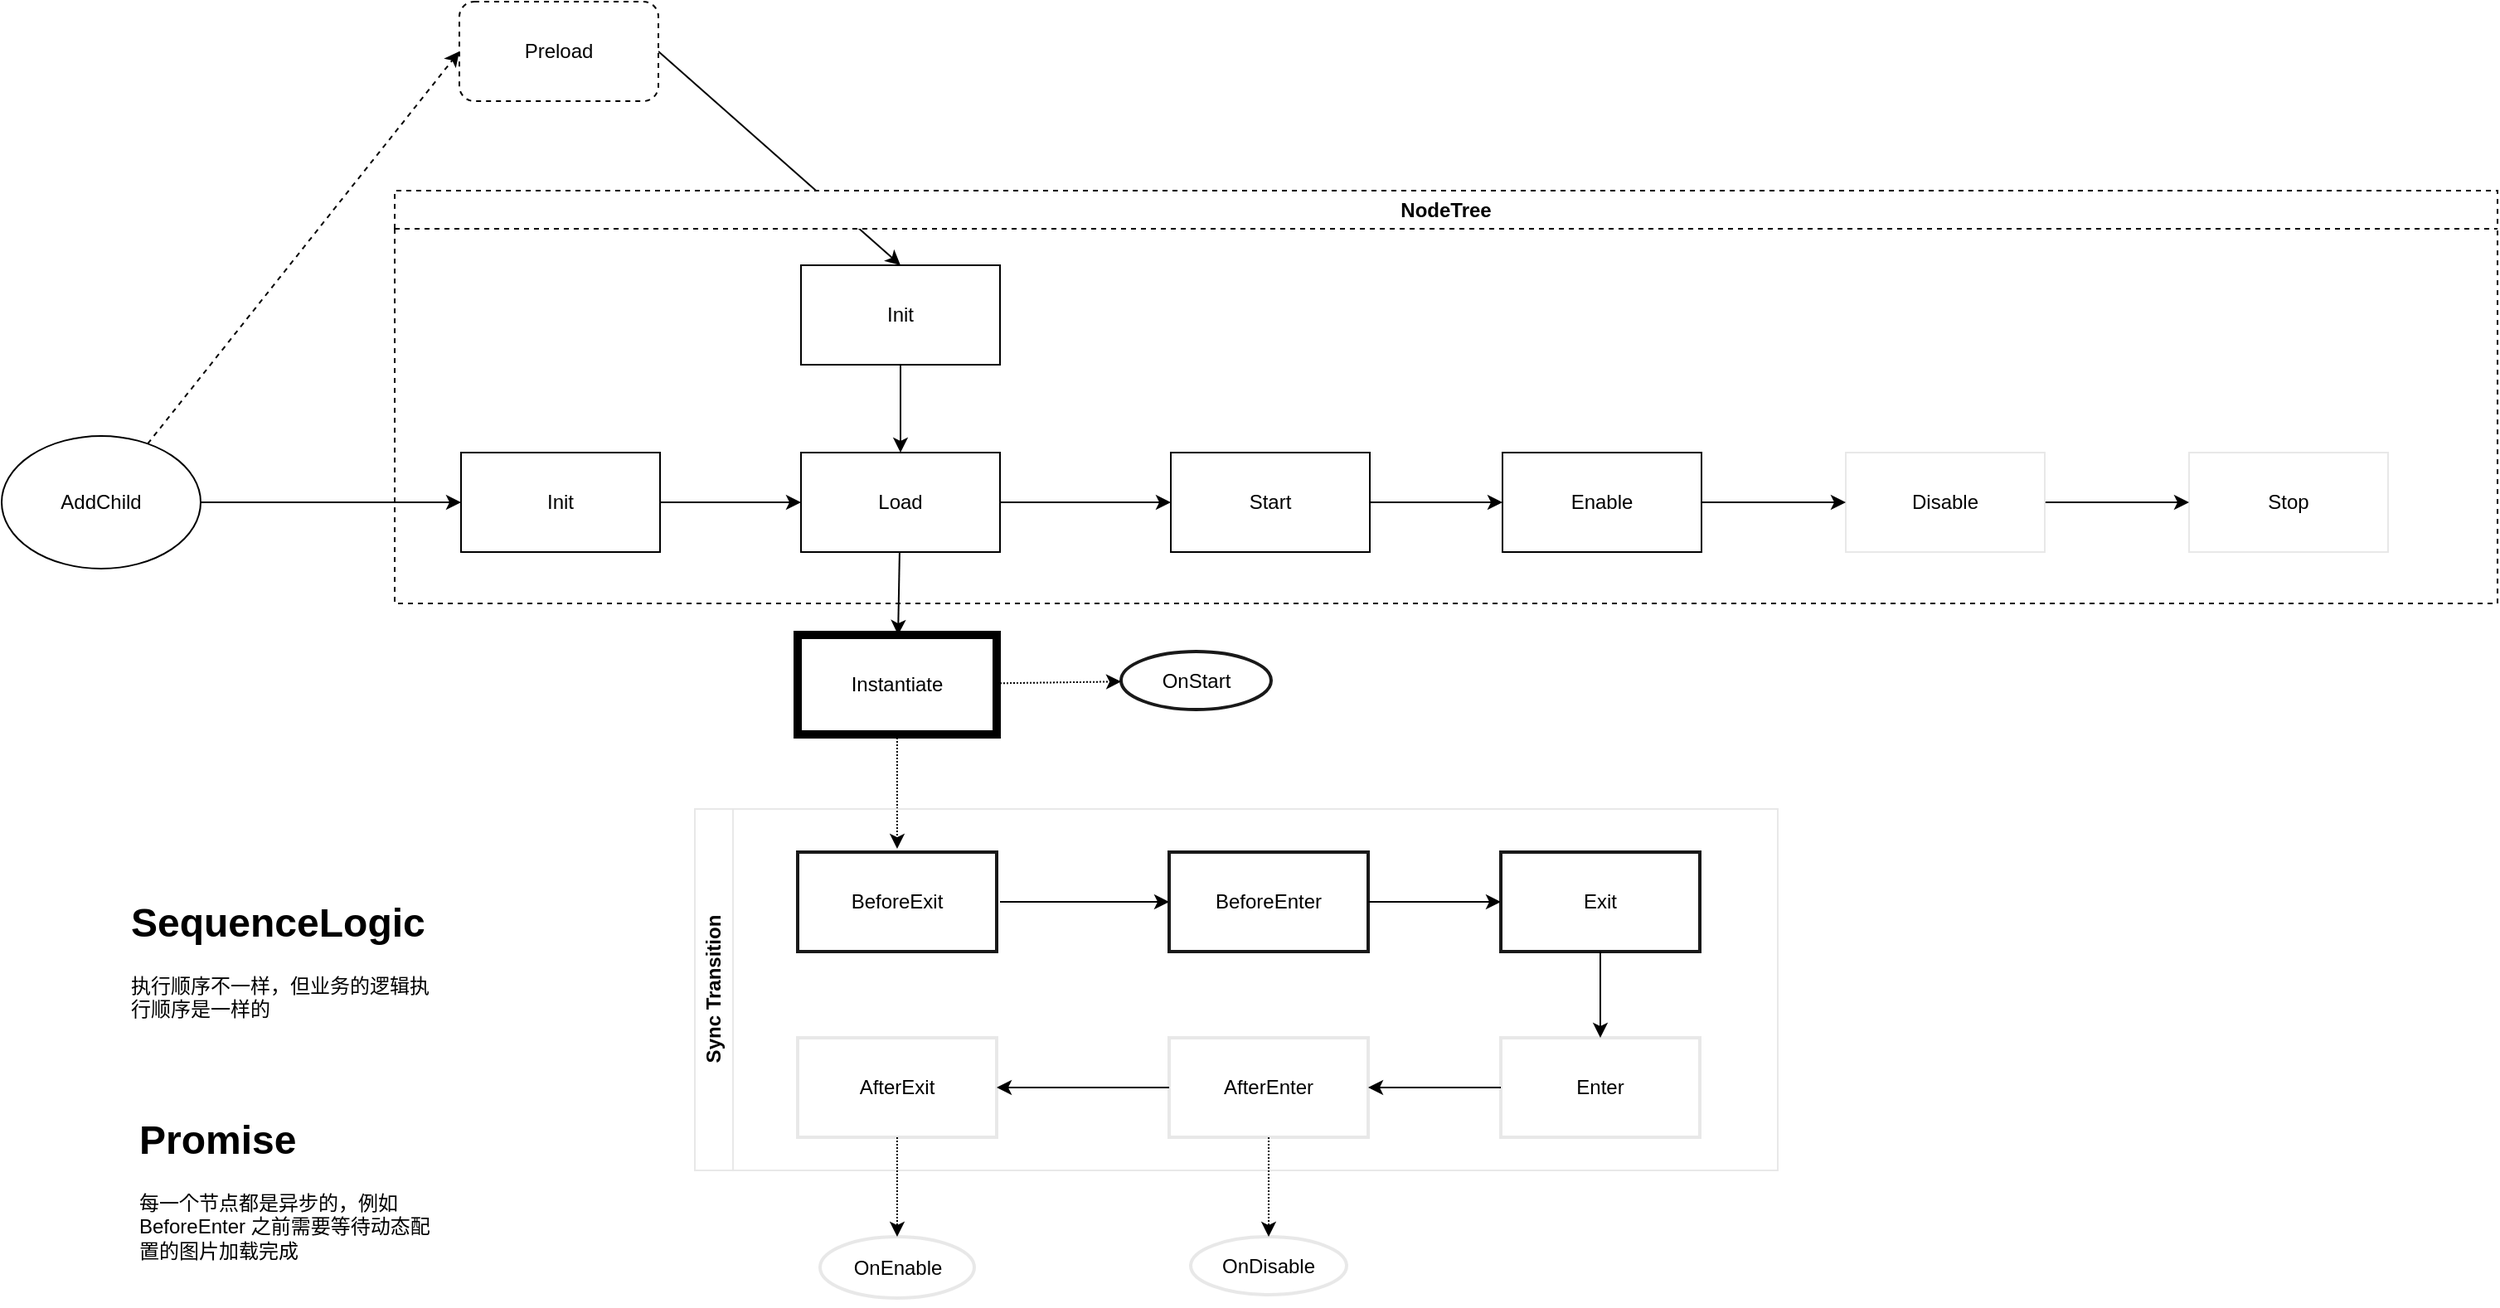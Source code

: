 <mxfile>
    <diagram id="A5OTelkN6WRSNJo3iayh" name="Sync Transition">
        <mxGraphModel dx="2040" dy="1379" grid="0" gridSize="10" guides="1" tooltips="1" connect="1" arrows="1" fold="1" page="1" pageScale="1" pageWidth="1169" pageHeight="827" math="0" shadow="0">
            <root>
                <mxCell id="0"/>
                <mxCell id="1" parent="0"/>
                <mxCell id="29" value="" style="edgeStyle=none;html=1;shadow=0;" edge="1" parent="1" source="2" target="28">
                    <mxGeometry relative="1" as="geometry"/>
                </mxCell>
                <mxCell id="11" style="html=1;entryX=0;entryY=0.5;entryDx=0;entryDy=0;shadow=0;dashed=1;" edge="1" parent="1" source="6" target="7">
                    <mxGeometry relative="1" as="geometry"/>
                </mxCell>
                <mxCell id="18" style="edgeStyle=none;html=1;entryX=0.5;entryY=0;entryDx=0;entryDy=0;shadow=0;exitX=1;exitY=0.5;exitDx=0;exitDy=0;" edge="1" parent="1" source="7" target="13">
                    <mxGeometry relative="1" as="geometry"/>
                </mxCell>
                <mxCell id="7" value="Preload" style="rounded=1;whiteSpace=wrap;html=1;dashed=1;" vertex="1" parent="1">
                    <mxGeometry x="-148" y="-100" width="120" height="60" as="geometry"/>
                </mxCell>
                <mxCell id="25" value="NodeTree" style="swimlane;whiteSpace=wrap;html=1;dashed=1;" vertex="1" parent="1">
                    <mxGeometry x="-187" y="14" width="1268" height="249" as="geometry"/>
                </mxCell>
                <mxCell id="6" value="AddChild" style="ellipse;whiteSpace=wrap;html=1;" vertex="1" parent="25">
                    <mxGeometry x="-237" y="148" width="120" height="80" as="geometry"/>
                </mxCell>
                <mxCell id="20" style="edgeStyle=none;html=1;shadow=0;" edge="1" parent="25" source="6" target="19">
                    <mxGeometry relative="1" as="geometry"/>
                </mxCell>
                <mxCell id="13" value="Init" style="rounded=0;whiteSpace=wrap;html=1;" vertex="1" parent="25">
                    <mxGeometry x="245" y="45" width="120" height="60" as="geometry"/>
                </mxCell>
                <mxCell id="49" value="Stop" style="rounded=0;whiteSpace=wrap;html=1;strokeColor=#E6E6E6;strokeWidth=1;opacity=90;" vertex="1" parent="25">
                    <mxGeometry x="1082" y="158" width="120" height="60" as="geometry"/>
                </mxCell>
                <mxCell id="64" style="edgeStyle=none;html=1;shadow=0;" edge="1" parent="25" source="48" target="49">
                    <mxGeometry relative="1" as="geometry"/>
                </mxCell>
                <mxCell id="48" value="Disable" style="rounded=0;whiteSpace=wrap;html=1;strokeColor=#E6E6E6;strokeWidth=1;opacity=90;" vertex="1" parent="25">
                    <mxGeometry x="875" y="158" width="120" height="60" as="geometry"/>
                </mxCell>
                <mxCell id="16" value="Enable" style="rounded=0;whiteSpace=wrap;html=1;" vertex="1" parent="25">
                    <mxGeometry x="668" y="158" width="120" height="60" as="geometry"/>
                </mxCell>
                <mxCell id="4" value="Start" style="rounded=0;whiteSpace=wrap;html=1;" vertex="1" parent="25">
                    <mxGeometry x="468" y="158" width="120" height="60" as="geometry"/>
                </mxCell>
                <mxCell id="2" value="Load" style="rounded=0;whiteSpace=wrap;html=1;" vertex="1" parent="25">
                    <mxGeometry x="245" y="158" width="120" height="60" as="geometry"/>
                </mxCell>
                <mxCell id="19" value="Init" style="rounded=0;whiteSpace=wrap;html=1;" vertex="1" parent="25">
                    <mxGeometry x="40" y="158" width="120" height="60" as="geometry"/>
                </mxCell>
                <mxCell id="50" style="edgeStyle=none;html=1;shadow=0;" edge="1" parent="25" source="16" target="48">
                    <mxGeometry relative="1" as="geometry"/>
                </mxCell>
                <mxCell id="17" value="" style="edgeStyle=none;html=1;shadow=0;" edge="1" parent="25" source="4" target="16">
                    <mxGeometry relative="1" as="geometry"/>
                </mxCell>
                <mxCell id="22" style="edgeStyle=none;html=1;shadow=0;" edge="1" parent="25" source="13" target="2">
                    <mxGeometry relative="1" as="geometry"/>
                </mxCell>
                <mxCell id="5" style="edgeStyle=none;html=1;entryX=0;entryY=0.5;entryDx=0;entryDy=0;" edge="1" parent="25" source="2" target="4">
                    <mxGeometry relative="1" as="geometry"/>
                </mxCell>
                <mxCell id="21" style="edgeStyle=none;html=1;shadow=0;" edge="1" parent="25" source="19" target="2">
                    <mxGeometry relative="1" as="geometry"/>
                </mxCell>
                <mxCell id="MQkDsiNFDYe0MctEY4xi-77" style="edgeStyle=none;html=1;shadow=0;dashed=1;dashPattern=1 1;" edge="1" parent="1" source="28" target="32">
                    <mxGeometry relative="1" as="geometry"/>
                </mxCell>
                <mxCell id="MQkDsiNFDYe0MctEY4xi-78" style="edgeStyle=none;html=1;shadow=0;dashed=1;dashPattern=1 1;" edge="1" parent="1" source="28" target="MQkDsiNFDYe0MctEY4xi-68">
                    <mxGeometry relative="1" as="geometry"/>
                </mxCell>
                <mxCell id="28" value="Instantiate" style="rounded=0;whiteSpace=wrap;html=1;strokeWidth=5;" vertex="1" parent="1">
                    <mxGeometry x="56" y="282" width="120" height="60" as="geometry"/>
                </mxCell>
                <mxCell id="61" value="Sync Transition" style="swimlane;horizontal=0;whiteSpace=wrap;html=1;strokeColor=#E6E6E6;strokeWidth=1;opacity=90;" vertex="1" parent="1">
                    <mxGeometry x="-6" y="387" width="653" height="218" as="geometry"/>
                </mxCell>
                <mxCell id="62" value="" style="group" vertex="1" connectable="0" parent="61">
                    <mxGeometry x="62" y="26" width="544" height="201" as="geometry"/>
                </mxCell>
                <mxCell id="32" value="BeforeExit" style="whiteSpace=wrap;html=1;rounded=0;strokeWidth=2;perimeterSpacing=2;opacity=90;" vertex="1" parent="62">
                    <mxGeometry width="120" height="60" as="geometry"/>
                </mxCell>
                <mxCell id="34" value="BeforeEnter" style="whiteSpace=wrap;html=1;rounded=0;strokeWidth=2;opacity=90;" vertex="1" parent="62">
                    <mxGeometry x="224" width="120" height="60" as="geometry"/>
                </mxCell>
                <mxCell id="37" value="Exit" style="whiteSpace=wrap;html=1;rounded=0;strokeWidth=2;opacity=90;" vertex="1" parent="62">
                    <mxGeometry x="424" width="120" height="60" as="geometry"/>
                </mxCell>
                <mxCell id="58" style="edgeStyle=none;html=1;entryX=0;entryY=0.5;entryDx=0;entryDy=0;shadow=0;" edge="1" parent="62" source="32" target="34">
                    <mxGeometry relative="1" as="geometry"/>
                </mxCell>
                <mxCell id="38" value="" style="edgeStyle=none;html=1;shadow=0;exitX=1;exitY=0.5;exitDx=0;exitDy=0;entryX=0;entryY=0.5;entryDx=0;entryDy=0;" edge="1" parent="62" source="34" target="37">
                    <mxGeometry relative="1" as="geometry"/>
                </mxCell>
                <mxCell id="55" value="AfterExit" style="whiteSpace=wrap;html=1;rounded=0;strokeWidth=2;opacity=90;strokeColor=#E6E6E6;" vertex="1" parent="62">
                    <mxGeometry y="112" width="120" height="60" as="geometry"/>
                </mxCell>
                <mxCell id="53" value="AfterEnter" style="whiteSpace=wrap;html=1;rounded=0;strokeWidth=2;opacity=90;strokeColor=#E6E6E6;" vertex="1" parent="62">
                    <mxGeometry x="224" y="112" width="120" height="60" as="geometry"/>
                </mxCell>
                <mxCell id="43" value="Enter" style="whiteSpace=wrap;html=1;rounded=0;strokeWidth=2;opacity=90;strokeColor=#E6E6E6;" vertex="1" parent="62">
                    <mxGeometry x="424" y="112" width="120" height="60" as="geometry"/>
                </mxCell>
                <mxCell id="56" value="" style="edgeStyle=none;html=1;shadow=0;" edge="1" parent="62" source="53" target="55">
                    <mxGeometry relative="1" as="geometry"/>
                </mxCell>
                <mxCell id="46" style="edgeStyle=none;html=1;shadow=0;" edge="1" parent="62" source="37" target="43">
                    <mxGeometry relative="1" as="geometry"/>
                </mxCell>
                <mxCell id="54" value="" style="edgeStyle=none;html=1;shadow=0;" edge="1" parent="62" source="43" target="53">
                    <mxGeometry relative="1" as="geometry"/>
                </mxCell>
                <mxCell id="MQkDsiNFDYe0MctEY4xi-68" value="OnStart" style="ellipse;whiteSpace=wrap;html=1;rounded=0;strokeWidth=2;opacity=90;" vertex="1" parent="1">
                    <mxGeometry x="251" y="292" width="90.5" height="35" as="geometry"/>
                </mxCell>
                <mxCell id="MQkDsiNFDYe0MctEY4xi-73" value="OnDisable" style="ellipse;whiteSpace=wrap;html=1;strokeColor=#E6E6E6;rounded=0;strokeWidth=2;opacity=90;" vertex="1" parent="1">
                    <mxGeometry x="293" y="645" width="94" height="35" as="geometry"/>
                </mxCell>
                <mxCell id="MQkDsiNFDYe0MctEY4xi-74" value="" style="edgeStyle=none;html=1;shadow=0;dashed=1;dashPattern=1 1;" edge="1" parent="1" source="53" target="MQkDsiNFDYe0MctEY4xi-73">
                    <mxGeometry relative="1" as="geometry"/>
                </mxCell>
                <mxCell id="MQkDsiNFDYe0MctEY4xi-75" value="OnEnable" style="ellipse;whiteSpace=wrap;html=1;strokeColor=#E6E6E6;rounded=0;strokeWidth=2;opacity=90;" vertex="1" parent="1">
                    <mxGeometry x="69.5" y="645" width="93" height="37" as="geometry"/>
                </mxCell>
                <mxCell id="MQkDsiNFDYe0MctEY4xi-76" value="" style="edgeStyle=none;html=1;shadow=0;dashed=1;dashPattern=1 1;" edge="1" parent="1" source="55" target="MQkDsiNFDYe0MctEY4xi-75">
                    <mxGeometry relative="1" as="geometry"/>
                </mxCell>
                <mxCell id="_iZhA5SkYHCcZKtk43yT-64" value="&lt;h1&gt;SequenceLogic&lt;/h1&gt;&lt;p&gt;执行顺序不一样，但业务的逻辑执行顺序是一样的&lt;/p&gt;" style="text;html=1;strokeColor=none;fillColor=none;spacing=5;spacingTop=-20;whiteSpace=wrap;overflow=hidden;rounded=0;strokeWidth=1;opacity=90;" vertex="1" parent="1">
                    <mxGeometry x="-351" y="436" width="190" height="120" as="geometry"/>
                </mxCell>
                <mxCell id="_iZhA5SkYHCcZKtk43yT-65" value="&lt;h1&gt;Promise&lt;/h1&gt;&lt;div&gt;每一个节点都是异步的，例如BeforeEnter 之前需要等待动态配置的图片加载完成&lt;/div&gt;" style="text;html=1;strokeColor=none;fillColor=none;spacing=5;spacingTop=-20;whiteSpace=wrap;overflow=hidden;rounded=0;strokeWidth=1;opacity=90;" vertex="1" parent="1">
                    <mxGeometry x="-346" y="567" width="190" height="120" as="geometry"/>
                </mxCell>
            </root>
        </mxGraphModel>
    </diagram>
    <diagram name="ASync Transition" id="HDyY5qhXl7l6tKwsKEjh">
        <mxGraphModel dx="2350" dy="1576" grid="0" gridSize="10" guides="1" tooltips="1" connect="1" arrows="1" fold="1" page="1" pageScale="1" pageWidth="1169" pageHeight="827" math="0" shadow="0">
            <root>
                <mxCell id="l9xQOxIYYlv-KP4BHwjZ-0"/>
                <mxCell id="l9xQOxIYYlv-KP4BHwjZ-1" parent="l9xQOxIYYlv-KP4BHwjZ-0"/>
                <mxCell id="l9xQOxIYYlv-KP4BHwjZ-2" value="" style="edgeStyle=none;html=1;shadow=0;" edge="1" parent="l9xQOxIYYlv-KP4BHwjZ-1" source="l9xQOxIYYlv-KP4BHwjZ-15" target="l9xQOxIYYlv-KP4BHwjZ-23">
                    <mxGeometry relative="1" as="geometry"/>
                </mxCell>
                <mxCell id="l9xQOxIYYlv-KP4BHwjZ-3" style="html=1;entryX=0;entryY=0.5;entryDx=0;entryDy=0;shadow=0;dashed=1;" edge="1" parent="l9xQOxIYYlv-KP4BHwjZ-1" source="l9xQOxIYYlv-KP4BHwjZ-7" target="l9xQOxIYYlv-KP4BHwjZ-5">
                    <mxGeometry relative="1" as="geometry"/>
                </mxCell>
                <mxCell id="l9xQOxIYYlv-KP4BHwjZ-4" style="edgeStyle=none;html=1;entryX=0.5;entryY=0;entryDx=0;entryDy=0;shadow=0;exitX=1;exitY=0.5;exitDx=0;exitDy=0;" edge="1" parent="l9xQOxIYYlv-KP4BHwjZ-1" source="l9xQOxIYYlv-KP4BHwjZ-5" target="l9xQOxIYYlv-KP4BHwjZ-9">
                    <mxGeometry relative="1" as="geometry"/>
                </mxCell>
                <mxCell id="l9xQOxIYYlv-KP4BHwjZ-5" value="Preload" style="rounded=1;whiteSpace=wrap;html=1;dashed=1;" vertex="1" parent="l9xQOxIYYlv-KP4BHwjZ-1">
                    <mxGeometry x="-148" y="-100" width="120" height="60" as="geometry"/>
                </mxCell>
                <mxCell id="l9xQOxIYYlv-KP4BHwjZ-6" value="NodeTree" style="swimlane;whiteSpace=wrap;html=1;dashed=1;" vertex="1" parent="l9xQOxIYYlv-KP4BHwjZ-1">
                    <mxGeometry x="-187" y="14" width="1268" height="249" as="geometry"/>
                </mxCell>
                <mxCell id="l9xQOxIYYlv-KP4BHwjZ-9" value="Init" style="rounded=0;whiteSpace=wrap;html=1;" vertex="1" parent="l9xQOxIYYlv-KP4BHwjZ-6">
                    <mxGeometry x="245" y="45" width="120" height="60" as="geometry"/>
                </mxCell>
                <mxCell id="l9xQOxIYYlv-KP4BHwjZ-10" value="Stop" style="rounded=0;whiteSpace=wrap;html=1;strokeColor=#E6E6E6;strokeWidth=1;opacity=90;" vertex="1" parent="l9xQOxIYYlv-KP4BHwjZ-6">
                    <mxGeometry x="1082" y="158" width="120" height="60" as="geometry"/>
                </mxCell>
                <mxCell id="l9xQOxIYYlv-KP4BHwjZ-11" style="edgeStyle=none;html=1;shadow=0;" edge="1" parent="l9xQOxIYYlv-KP4BHwjZ-6" source="l9xQOxIYYlv-KP4BHwjZ-12" target="l9xQOxIYYlv-KP4BHwjZ-10">
                    <mxGeometry relative="1" as="geometry"/>
                </mxCell>
                <mxCell id="l9xQOxIYYlv-KP4BHwjZ-12" value="Disable" style="rounded=0;whiteSpace=wrap;html=1;strokeColor=#E6E6E6;strokeWidth=1;opacity=90;" vertex="1" parent="l9xQOxIYYlv-KP4BHwjZ-6">
                    <mxGeometry x="875" y="158" width="120" height="60" as="geometry"/>
                </mxCell>
                <mxCell id="l9xQOxIYYlv-KP4BHwjZ-13" value="Enable" style="rounded=0;whiteSpace=wrap;html=1;" vertex="1" parent="l9xQOxIYYlv-KP4BHwjZ-6">
                    <mxGeometry x="668" y="158" width="120" height="60" as="geometry"/>
                </mxCell>
                <mxCell id="l9xQOxIYYlv-KP4BHwjZ-14" value="Start" style="rounded=0;whiteSpace=wrap;html=1;" vertex="1" parent="l9xQOxIYYlv-KP4BHwjZ-6">
                    <mxGeometry x="468" y="158" width="120" height="60" as="geometry"/>
                </mxCell>
                <mxCell id="l9xQOxIYYlv-KP4BHwjZ-15" value="Load" style="rounded=0;whiteSpace=wrap;html=1;" vertex="1" parent="l9xQOxIYYlv-KP4BHwjZ-6">
                    <mxGeometry x="245" y="158" width="120" height="60" as="geometry"/>
                </mxCell>
                <mxCell id="l9xQOxIYYlv-KP4BHwjZ-16" value="Init" style="rounded=0;whiteSpace=wrap;html=1;" vertex="1" parent="l9xQOxIYYlv-KP4BHwjZ-6">
                    <mxGeometry x="40" y="158" width="120" height="60" as="geometry"/>
                </mxCell>
                <mxCell id="l9xQOxIYYlv-KP4BHwjZ-17" style="edgeStyle=none;html=1;shadow=0;" edge="1" parent="l9xQOxIYYlv-KP4BHwjZ-6" source="l9xQOxIYYlv-KP4BHwjZ-13" target="l9xQOxIYYlv-KP4BHwjZ-12">
                    <mxGeometry relative="1" as="geometry"/>
                </mxCell>
                <mxCell id="l9xQOxIYYlv-KP4BHwjZ-18" value="" style="edgeStyle=none;html=1;shadow=0;" edge="1" parent="l9xQOxIYYlv-KP4BHwjZ-6" source="l9xQOxIYYlv-KP4BHwjZ-14" target="l9xQOxIYYlv-KP4BHwjZ-13">
                    <mxGeometry relative="1" as="geometry"/>
                </mxCell>
                <mxCell id="l9xQOxIYYlv-KP4BHwjZ-19" style="edgeStyle=none;html=1;shadow=0;" edge="1" parent="l9xQOxIYYlv-KP4BHwjZ-6" source="l9xQOxIYYlv-KP4BHwjZ-9" target="l9xQOxIYYlv-KP4BHwjZ-15">
                    <mxGeometry relative="1" as="geometry"/>
                </mxCell>
                <mxCell id="l9xQOxIYYlv-KP4BHwjZ-20" style="edgeStyle=none;html=1;entryX=0;entryY=0.5;entryDx=0;entryDy=0;" edge="1" parent="l9xQOxIYYlv-KP4BHwjZ-6" source="l9xQOxIYYlv-KP4BHwjZ-15" target="l9xQOxIYYlv-KP4BHwjZ-14">
                    <mxGeometry relative="1" as="geometry"/>
                </mxCell>
                <mxCell id="l9xQOxIYYlv-KP4BHwjZ-21" style="edgeStyle=none;html=1;shadow=0;" edge="1" parent="l9xQOxIYYlv-KP4BHwjZ-6" source="l9xQOxIYYlv-KP4BHwjZ-16" target="l9xQOxIYYlv-KP4BHwjZ-15">
                    <mxGeometry relative="1" as="geometry"/>
                </mxCell>
                <mxCell id="5BvnJObZX_jDDboR20e_-2" style="edgeStyle=none;html=1;entryX=0.5;entryY=0;entryDx=0;entryDy=0;shadow=0;" edge="1" parent="l9xQOxIYYlv-KP4BHwjZ-1" source="l9xQOxIYYlv-KP4BHwjZ-23" target="l9xQOxIYYlv-KP4BHwjZ-26">
                    <mxGeometry relative="1" as="geometry"/>
                </mxCell>
                <mxCell id="xfp7yXC9l8sN5Ds9oSvT-1" style="edgeStyle=none;html=1;shadow=0;dashed=1;dashPattern=1 1;" edge="1" parent="l9xQOxIYYlv-KP4BHwjZ-1" source="l9xQOxIYYlv-KP4BHwjZ-23" target="xfp7yXC9l8sN5Ds9oSvT-0">
                    <mxGeometry relative="1" as="geometry"/>
                </mxCell>
                <mxCell id="l9xQOxIYYlv-KP4BHwjZ-23" value="Instantiate" style="rounded=0;whiteSpace=wrap;html=1;strokeWidth=5;" vertex="1" parent="l9xQOxIYYlv-KP4BHwjZ-1">
                    <mxGeometry x="56" y="282" width="120" height="60" as="geometry"/>
                </mxCell>
                <mxCell id="l9xQOxIYYlv-KP4BHwjZ-24" value="Sync Transition" style="swimlane;horizontal=0;whiteSpace=wrap;html=1;strokeColor=#E6E6E6;strokeWidth=1;opacity=90;" vertex="1" parent="l9xQOxIYYlv-KP4BHwjZ-1">
                    <mxGeometry x="-514" y="402" width="1355" height="262" as="geometry"/>
                </mxCell>
                <mxCell id="5BvnJObZX_jDDboR20e_-3" style="edgeStyle=none;html=1;shadow=0;" edge="1" parent="l9xQOxIYYlv-KP4BHwjZ-24" source="l9xQOxIYYlv-KP4BHwjZ-26" target="l9xQOxIYYlv-KP4BHwjZ-29">
                    <mxGeometry relative="1" as="geometry"/>
                </mxCell>
                <mxCell id="l9xQOxIYYlv-KP4BHwjZ-26" value="BeforeEnter" style="whiteSpace=wrap;html=1;rounded=0;strokeWidth=2;perimeterSpacing=2;opacity=90;" vertex="1" parent="l9xQOxIYYlv-KP4BHwjZ-24">
                    <mxGeometry x="570" y="16" width="120" height="60" as="geometry"/>
                </mxCell>
                <mxCell id="5BvnJObZX_jDDboR20e_-5" style="edgeStyle=none;html=1;shadow=0;dashed=1;dashPattern=1 1;" edge="1" parent="l9xQOxIYYlv-KP4BHwjZ-24" source="l9xQOxIYYlv-KP4BHwjZ-28" target="l9xQOxIYYlv-KP4BHwjZ-26">
                    <mxGeometry relative="1" as="geometry"/>
                </mxCell>
                <mxCell id="5BvnJObZX_jDDboR20e_-6" value="&lt;div style=&quot;&quot;&gt;Black Sceen&lt;/div&gt;" style="edgeLabel;html=1;align=center;verticalAlign=middle;resizable=0;points=[];" vertex="1" connectable="0" parent="5BvnJObZX_jDDboR20e_-5">
                    <mxGeometry x="0.195" relative="1" as="geometry">
                        <mxPoint as="offset"/>
                    </mxGeometry>
                </mxCell>
                <mxCell id="l9xQOxIYYlv-KP4BHwjZ-28" value="Exit" style="whiteSpace=wrap;html=1;rounded=0;strokeWidth=2;opacity=90;" vertex="1" parent="l9xQOxIYYlv-KP4BHwjZ-24">
                    <mxGeometry x="330" y="16" width="120" height="60" as="geometry"/>
                </mxCell>
                <mxCell id="5BvnJObZX_jDDboR20e_-4" style="edgeStyle=none;html=1;shadow=0;" edge="1" parent="l9xQOxIYYlv-KP4BHwjZ-24" source="l9xQOxIYYlv-KP4BHwjZ-29" target="l9xQOxIYYlv-KP4BHwjZ-31">
                    <mxGeometry relative="1" as="geometry"/>
                </mxCell>
                <mxCell id="l9xQOxIYYlv-KP4BHwjZ-29" value="Enter" style="whiteSpace=wrap;html=1;rounded=0;strokeWidth=2;opacity=90;strokeColor=#E6E6E6;" vertex="1" parent="l9xQOxIYYlv-KP4BHwjZ-24">
                    <mxGeometry x="795" y="16" width="120" height="60" as="geometry"/>
                </mxCell>
                <mxCell id="l9xQOxIYYlv-KP4BHwjZ-30" value="AfterExit" style="whiteSpace=wrap;html=1;rounded=0;strokeWidth=2;opacity=90;strokeColor=#E6E6E6;" vertex="1" parent="l9xQOxIYYlv-KP4BHwjZ-24">
                    <mxGeometry x="330" y="168" width="120" height="60" as="geometry"/>
                </mxCell>
                <mxCell id="Gmps5NgTdsKqASlLxkgk-3" style="edgeStyle=none;html=1;entryX=1;entryY=0.5;entryDx=0;entryDy=0;shadow=0;" edge="1" parent="l9xQOxIYYlv-KP4BHwjZ-24" source="l9xQOxIYYlv-KP4BHwjZ-31" target="l9xQOxIYYlv-KP4BHwjZ-30">
                    <mxGeometry relative="1" as="geometry"/>
                </mxCell>
                <mxCell id="l9xQOxIYYlv-KP4BHwjZ-31" value="AfterEnter" style="whiteSpace=wrap;html=1;rounded=0;strokeWidth=2;opacity=90;strokeColor=#E6E6E6;" vertex="1" parent="l9xQOxIYYlv-KP4BHwjZ-24">
                    <mxGeometry x="795" y="168" width="120" height="60" as="geometry"/>
                </mxCell>
                <mxCell id="l9xQOxIYYlv-KP4BHwjZ-27" value="BeforeExit" style="whiteSpace=wrap;html=1;rounded=0;strokeWidth=2;opacity=90;" vertex="1" parent="l9xQOxIYYlv-KP4BHwjZ-24">
                    <mxGeometry x="146" y="16" width="120" height="60" as="geometry"/>
                </mxCell>
                <mxCell id="l9xQOxIYYlv-KP4BHwjZ-33" value="" style="edgeStyle=none;html=1;shadow=0;exitX=1;exitY=0.5;exitDx=0;exitDy=0;entryX=0;entryY=0.5;entryDx=0;entryDy=0;" edge="1" parent="l9xQOxIYYlv-KP4BHwjZ-24" source="l9xQOxIYYlv-KP4BHwjZ-27" target="l9xQOxIYYlv-KP4BHwjZ-28">
                    <mxGeometry relative="1" as="geometry"/>
                </mxCell>
                <mxCell id="5BvnJObZX_jDDboR20e_-0" style="edgeStyle=none;html=1;shadow=0;" edge="1" parent="l9xQOxIYYlv-KP4BHwjZ-1" source="l9xQOxIYYlv-KP4BHwjZ-7" target="l9xQOxIYYlv-KP4BHwjZ-27">
                    <mxGeometry relative="1" as="geometry"/>
                </mxCell>
                <mxCell id="l9xQOxIYYlv-KP4BHwjZ-7" value="AddChild" style="ellipse;whiteSpace=wrap;html=1;" vertex="1" parent="l9xQOxIYYlv-KP4BHwjZ-1">
                    <mxGeometry x="-368" y="160" width="120" height="80" as="geometry"/>
                </mxCell>
                <mxCell id="l9xQOxIYYlv-KP4BHwjZ-8" style="edgeStyle=none;html=1;shadow=0;" edge="1" parent="l9xQOxIYYlv-KP4BHwjZ-1" source="l9xQOxIYYlv-KP4BHwjZ-7" target="l9xQOxIYYlv-KP4BHwjZ-16">
                    <mxGeometry relative="1" as="geometry"/>
                </mxCell>
                <mxCell id="xfp7yXC9l8sN5Ds9oSvT-0" value="OnStart" style="ellipse;whiteSpace=wrap;html=1;rounded=0;strokeWidth=2;opacity=90;" vertex="1" parent="l9xQOxIYYlv-KP4BHwjZ-1">
                    <mxGeometry x="288" y="294.5" width="90.5" height="35" as="geometry"/>
                </mxCell>
                <mxCell id="Gmps5NgTdsKqASlLxkgk-1" value="OnDisable" style="ellipse;whiteSpace=wrap;html=1;strokeColor=#E6E6E6;rounded=0;strokeWidth=2;opacity=90;" vertex="1" parent="l9xQOxIYYlv-KP4BHwjZ-1">
                    <mxGeometry x="-174.5" y="686" width="101" height="52" as="geometry"/>
                </mxCell>
                <mxCell id="Gmps5NgTdsKqASlLxkgk-2" style="edgeStyle=none;html=1;shadow=0;" edge="1" parent="l9xQOxIYYlv-KP4BHwjZ-1" source="l9xQOxIYYlv-KP4BHwjZ-30" target="Gmps5NgTdsKqASlLxkgk-1">
                    <mxGeometry relative="1" as="geometry"/>
                </mxCell>
                <mxCell id="5BvnJObZX_jDDboR20e_-8" value="OnEnable" style="ellipse;whiteSpace=wrap;html=1;strokeColor=#E6E6E6;rounded=0;strokeWidth=2;opacity=90;" vertex="1" parent="l9xQOxIYYlv-KP4BHwjZ-1">
                    <mxGeometry x="290.5" y="690" width="101" height="52" as="geometry"/>
                </mxCell>
                <mxCell id="5BvnJObZX_jDDboR20e_-9" value="" style="edgeStyle=none;html=1;shadow=0;" edge="1" parent="l9xQOxIYYlv-KP4BHwjZ-1" source="l9xQOxIYYlv-KP4BHwjZ-31" target="5BvnJObZX_jDDboR20e_-8">
                    <mxGeometry relative="1" as="geometry"/>
                </mxCell>
            </root>
        </mxGraphModel>
    </diagram>
</mxfile>